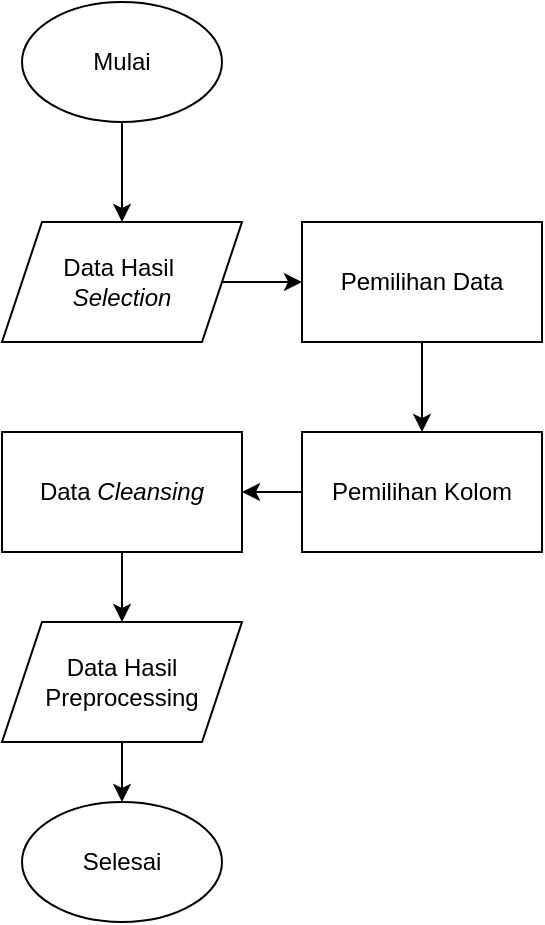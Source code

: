 <mxfile version="27.0.9">
  <diagram name="Page-1" id="fJQKvYSDg5BPfoZSww_d">
    <mxGraphModel dx="872" dy="529" grid="1" gridSize="10" guides="1" tooltips="1" connect="1" arrows="1" fold="1" page="1" pageScale="1" pageWidth="827" pageHeight="1169" math="0" shadow="0">
      <root>
        <mxCell id="0" />
        <mxCell id="1" parent="0" />
        <mxCell id="E9fjUXzIlTnjdSZBnWGk-3" style="edgeStyle=orthogonalEdgeStyle;rounded=0;orthogonalLoop=1;jettySize=auto;html=1;" parent="1" source="E9fjUXzIlTnjdSZBnWGk-1" target="E9fjUXzIlTnjdSZBnWGk-2" edge="1">
          <mxGeometry relative="1" as="geometry" />
        </mxCell>
        <mxCell id="E9fjUXzIlTnjdSZBnWGk-1" value="Mulai" style="ellipse;whiteSpace=wrap;html=1;" parent="1" vertex="1">
          <mxGeometry x="390" y="370" width="100" height="60" as="geometry" />
        </mxCell>
        <mxCell id="PCQx2unIqNX6sadH4Wpf-4" value="" style="edgeStyle=orthogonalEdgeStyle;rounded=0;orthogonalLoop=1;jettySize=auto;html=1;" parent="1" source="E9fjUXzIlTnjdSZBnWGk-2" target="E9fjUXzIlTnjdSZBnWGk-4" edge="1">
          <mxGeometry relative="1" as="geometry" />
        </mxCell>
        <mxCell id="E9fjUXzIlTnjdSZBnWGk-2" value="Data Hasil&amp;nbsp;&lt;div&gt;&lt;i&gt;Selection&lt;/i&gt;&lt;/div&gt;" style="shape=parallelogram;perimeter=parallelogramPerimeter;whiteSpace=wrap;html=1;fixedSize=1;" parent="1" vertex="1">
          <mxGeometry x="380" y="480" width="120" height="60" as="geometry" />
        </mxCell>
        <mxCell id="PCQx2unIqNX6sadH4Wpf-5" value="" style="edgeStyle=orthogonalEdgeStyle;rounded=0;orthogonalLoop=1;jettySize=auto;html=1;" parent="1" source="E9fjUXzIlTnjdSZBnWGk-4" target="PCQx2unIqNX6sadH4Wpf-2" edge="1">
          <mxGeometry relative="1" as="geometry" />
        </mxCell>
        <mxCell id="E9fjUXzIlTnjdSZBnWGk-4" value="Pemilihan Data" style="rounded=0;whiteSpace=wrap;html=1;" parent="1" vertex="1">
          <mxGeometry x="530" y="480" width="120" height="60" as="geometry" />
        </mxCell>
        <mxCell id="1FRVjqquabhI7JJIOLVD-2" value="" style="edgeStyle=orthogonalEdgeStyle;rounded=0;orthogonalLoop=1;jettySize=auto;html=1;" parent="1" source="E9fjUXzIlTnjdSZBnWGk-17" target="E9fjUXzIlTnjdSZBnWGk-19" edge="1">
          <mxGeometry relative="1" as="geometry" />
        </mxCell>
        <mxCell id="E9fjUXzIlTnjdSZBnWGk-17" value="Data Hasil&lt;div&gt;Preprocessing&lt;/div&gt;" style="shape=parallelogram;perimeter=parallelogramPerimeter;whiteSpace=wrap;html=1;fixedSize=1;" parent="1" vertex="1">
          <mxGeometry x="380" y="680" width="120" height="60" as="geometry" />
        </mxCell>
        <mxCell id="E9fjUXzIlTnjdSZBnWGk-19" value="Selesai" style="ellipse;whiteSpace=wrap;html=1;" parent="1" vertex="1">
          <mxGeometry x="390" y="770" width="100" height="60" as="geometry" />
        </mxCell>
        <mxCell id="PCQx2unIqNX6sadH4Wpf-7" value="" style="edgeStyle=orthogonalEdgeStyle;rounded=0;orthogonalLoop=1;jettySize=auto;html=1;" parent="1" source="PCQx2unIqNX6sadH4Wpf-2" target="PCQx2unIqNX6sadH4Wpf-6" edge="1">
          <mxGeometry relative="1" as="geometry" />
        </mxCell>
        <mxCell id="PCQx2unIqNX6sadH4Wpf-2" value="Pemilihan Kolom" style="rounded=0;whiteSpace=wrap;html=1;" parent="1" vertex="1">
          <mxGeometry x="530" y="585" width="120" height="60" as="geometry" />
        </mxCell>
        <mxCell id="PCQx2unIqNX6sadH4Wpf-8" value="" style="edgeStyle=orthogonalEdgeStyle;rounded=0;orthogonalLoop=1;jettySize=auto;html=1;" parent="1" source="PCQx2unIqNX6sadH4Wpf-6" target="E9fjUXzIlTnjdSZBnWGk-17" edge="1">
          <mxGeometry relative="1" as="geometry" />
        </mxCell>
        <mxCell id="PCQx2unIqNX6sadH4Wpf-6" value="Data &lt;i&gt;Cleansing&lt;/i&gt;" style="rounded=0;whiteSpace=wrap;html=1;" parent="1" vertex="1">
          <mxGeometry x="380" y="585" width="120" height="60" as="geometry" />
        </mxCell>
      </root>
    </mxGraphModel>
  </diagram>
</mxfile>
